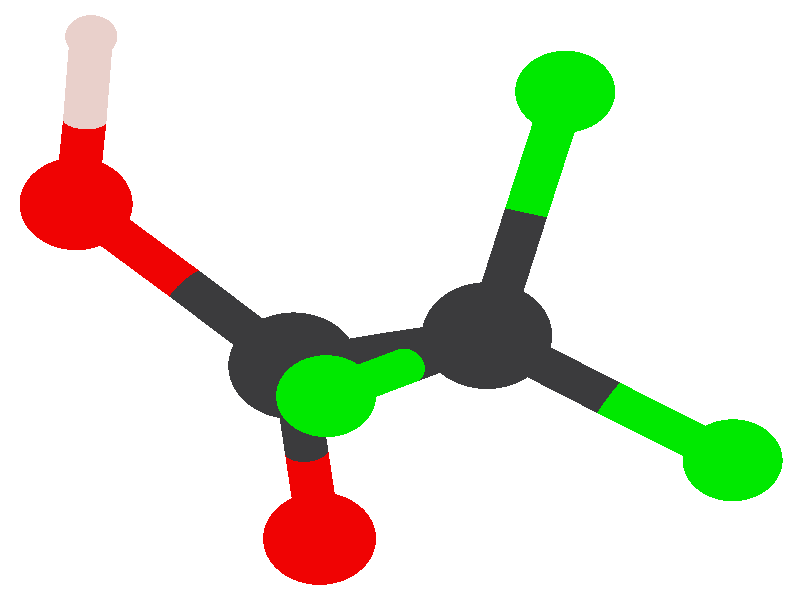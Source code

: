 #version 3.6;
#include "colors.inc"
#include "finish.inc"

global_settings {assumed_gamma 2.2 max_trace_level 6}
background {color White transmit 1.0}
camera {orthographic angle 0
  right -3.68*x up 3.37*y
  direction 50.00*z
  location <0,0,50.00> look_at <0,0,0>}


light_source {<  2.00,   3.00,  40.00> color White
  area_light <0.70, 0, 0>, <0, 0.70, 0>, 3, 3
  adaptive 1 jitter}
// no fog
#declare simple = finish {phong 0.7 ambient 0.4 diffuse 0.55}
#declare pale = finish {ambient 0.9 diffuse 0.30 roughness 0.001 specular 0.2 }
#declare intermediate = finish {ambient 0.4 diffuse 0.6 specular 0.1 roughness 0.04}
#declare vmd = finish {ambient 0.2 diffuse 0.80 phong 0.25 phong_size 10.0 specular 0.2 roughness 0.1}
#declare jmol = finish {ambient 0.4 diffuse 0.6 specular 1 roughness 0.001 metallic}
#declare ase2 = finish {ambient 0.2 brilliance 3 diffuse 0.6 metallic specular 0.7 roughness 0.04 reflection 0.15}
#declare ase3 = finish {ambient 0.4 brilliance 2 diffuse 0.6 metallic specular 1.0 roughness 0.001 reflection 0.0}
#declare glass = finish {ambient 0.4 diffuse 0.35 specular 1.0 roughness 0.001}
#declare glass2 = finish {ambient 0.3 diffuse 0.3 specular 1.0 reflection 0.25 roughness 0.001}
#declare Rcell = 0.050;
#declare Rbond = 0.100;

#macro atom(LOC, R, COL, TRANS, FIN)
  sphere{LOC, R texture{pigment{color COL transmit TRANS} finish{FIN}}}
#end
#macro constrain(LOC, R, COL, TRANS FIN)
union{torus{R, Rcell rotate 45*z texture{pigment{color COL transmit TRANS} finish{FIN}}}
     torus{R, Rcell rotate -45*z texture{pigment{color COL transmit TRANS} finish{FIN}}}
     translate LOC}
#end

// no cell vertices
atom(<  0.40,  -0.20,  -1.13>, 0.30, rgb <0.24, 0.24, 0.25>, 0.0, jmol) // #0
atom(< -0.49,  -0.37,  -2.38>, 0.30, rgb <0.24, 0.24, 0.25>, 0.0, jmol) // #1
atom(< -0.37,  -1.34,  -3.09>, 0.26, rgb <0.94, 0.04, 0.04>, 0.0, jmol) // #2
atom(< -1.49,   0.54,  -2.61>, 0.26, rgb <0.94, 0.04, 0.04>, 0.0, jmol) // #3
atom(<  0.76,   1.17,  -1.12>, 0.23, rgb <0.00, 0.91, 0.00>, 0.0, jmol) // #4
atom(< -0.34,  -0.54,   0.00>, 0.23, rgb <0.00, 0.91, 0.00>, 0.0, jmol) // #5
atom(<  1.53,  -0.90,  -1.07>, 0.23, rgb <0.00, 0.91, 0.00>, 0.0, jmol) // #6
atom(< -1.42,   1.48,  -2.04>, 0.12, rgb <0.91, 0.81, 0.79>, 0.0, jmol) // #7
cylinder {<  0.40,  -0.20,  -1.13>, < -0.04,  -0.28,  -1.76>, Rbond texture{pigment {color rgb <0.24, 0.24, 0.25> transmit 0.0} finish{jmol}}}
cylinder {< -0.49,  -0.37,  -2.38>, < -0.04,  -0.28,  -1.76>, Rbond texture{pigment {color rgb <0.24, 0.24, 0.25> transmit 0.0} finish{jmol}}}
cylinder {<  0.40,  -0.20,  -1.13>, <  0.58,   0.49,  -1.13>, Rbond texture{pigment {color rgb <0.24, 0.24, 0.25> transmit 0.0} finish{jmol}}}
cylinder {<  0.76,   1.17,  -1.12>, <  0.58,   0.49,  -1.13>, Rbond texture{pigment {color rgb <0.00, 0.91, 0.00> transmit 0.0} finish{jmol}}}
cylinder {<  0.40,  -0.20,  -1.13>, <  0.03,  -0.37,  -0.57>, Rbond texture{pigment {color rgb <0.24, 0.24, 0.25> transmit 0.0} finish{jmol}}}
cylinder {< -0.34,  -0.54,   0.00>, <  0.03,  -0.37,  -0.57>, Rbond texture{pigment {color rgb <0.00, 0.91, 0.00> transmit 0.0} finish{jmol}}}
cylinder {<  0.40,  -0.20,  -1.13>, <  0.96,  -0.55,  -1.10>, Rbond texture{pigment {color rgb <0.24, 0.24, 0.25> transmit 0.0} finish{jmol}}}
cylinder {<  1.53,  -0.90,  -1.07>, <  0.96,  -0.55,  -1.10>, Rbond texture{pigment {color rgb <0.00, 0.91, 0.00> transmit 0.0} finish{jmol}}}
cylinder {< -0.49,  -0.37,  -2.38>, < -0.43,  -0.85,  -2.74>, Rbond texture{pigment {color rgb <0.24, 0.24, 0.25> transmit 0.0} finish{jmol}}}
cylinder {< -0.37,  -1.34,  -3.09>, < -0.43,  -0.85,  -2.74>, Rbond texture{pigment {color rgb <0.94, 0.04, 0.04> transmit 0.0} finish{jmol}}}
cylinder {< -0.49,  -0.37,  -2.38>, < -0.99,   0.09,  -2.49>, Rbond texture{pigment {color rgb <0.24, 0.24, 0.25> transmit 0.0} finish{jmol}}}
cylinder {< -1.49,   0.54,  -2.61>, < -0.99,   0.09,  -2.49>, Rbond texture{pigment {color rgb <0.94, 0.04, 0.04> transmit 0.0} finish{jmol}}}
cylinder {< -1.49,   0.54,  -2.61>, < -1.45,   1.01,  -2.32>, Rbond texture{pigment {color rgb <0.94, 0.04, 0.04> transmit 0.0} finish{jmol}}}
cylinder {< -1.42,   1.48,  -2.04>, < -1.45,   1.01,  -2.32>, Rbond texture{pigment {color rgb <0.91, 0.81, 0.79> transmit 0.0} finish{jmol}}}
// no constraints
